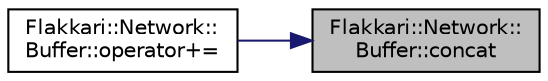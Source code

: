 digraph "Flakkari::Network::Buffer::concat"
{
 // LATEX_PDF_SIZE
  edge [fontname="Helvetica",fontsize="10",labelfontname="Helvetica",labelfontsize="10"];
  node [fontname="Helvetica",fontsize="10",shape=record];
  rankdir="RL";
  Node1 [label="Flakkari::Network::\lBuffer::concat",height=0.2,width=0.4,color="black", fillcolor="grey75", style="filled", fontcolor="black",tooltip="Concatenate two buffers together."];
  Node1 -> Node2 [dir="back",color="midnightblue",fontsize="10",style="solid",fontname="Helvetica"];
  Node2 [label="Flakkari::Network::\lBuffer::operator+=",height=0.2,width=0.4,color="black", fillcolor="white", style="filled",URL="$d4/df8/classFlakkari_1_1Network_1_1Buffer.html#aed31f56d6b0d94a6f8c6ebeba96a4487",tooltip="Concatenate two buffers together."];
}
